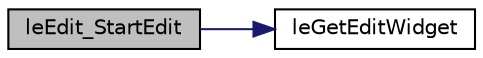 digraph "leEdit_StartEdit"
{
 // INTERACTIVE_SVG=YES
  edge [fontname="Helvetica",fontsize="10",labelfontname="Helvetica",labelfontsize="10"];
  node [fontname="Helvetica",fontsize="10",shape=record];
  rankdir="LR";
  Node20 [label="leEdit_StartEdit",height=0.2,width=0.4,color="black", fillcolor="grey75", style="filled", fontcolor="black"];
  Node20 -> Node21 [color="midnightblue",fontsize="10",style="solid",fontname="Helvetica"];
  Node21 [label="leGetEditWidget",height=0.2,width=0.4,color="black", fillcolor="white", style="filled",URL="$legato__state_8h.html#a0134fcdacb2fa46e99f7a67d5d887f02",tooltip="Get edit widget. "];
}
